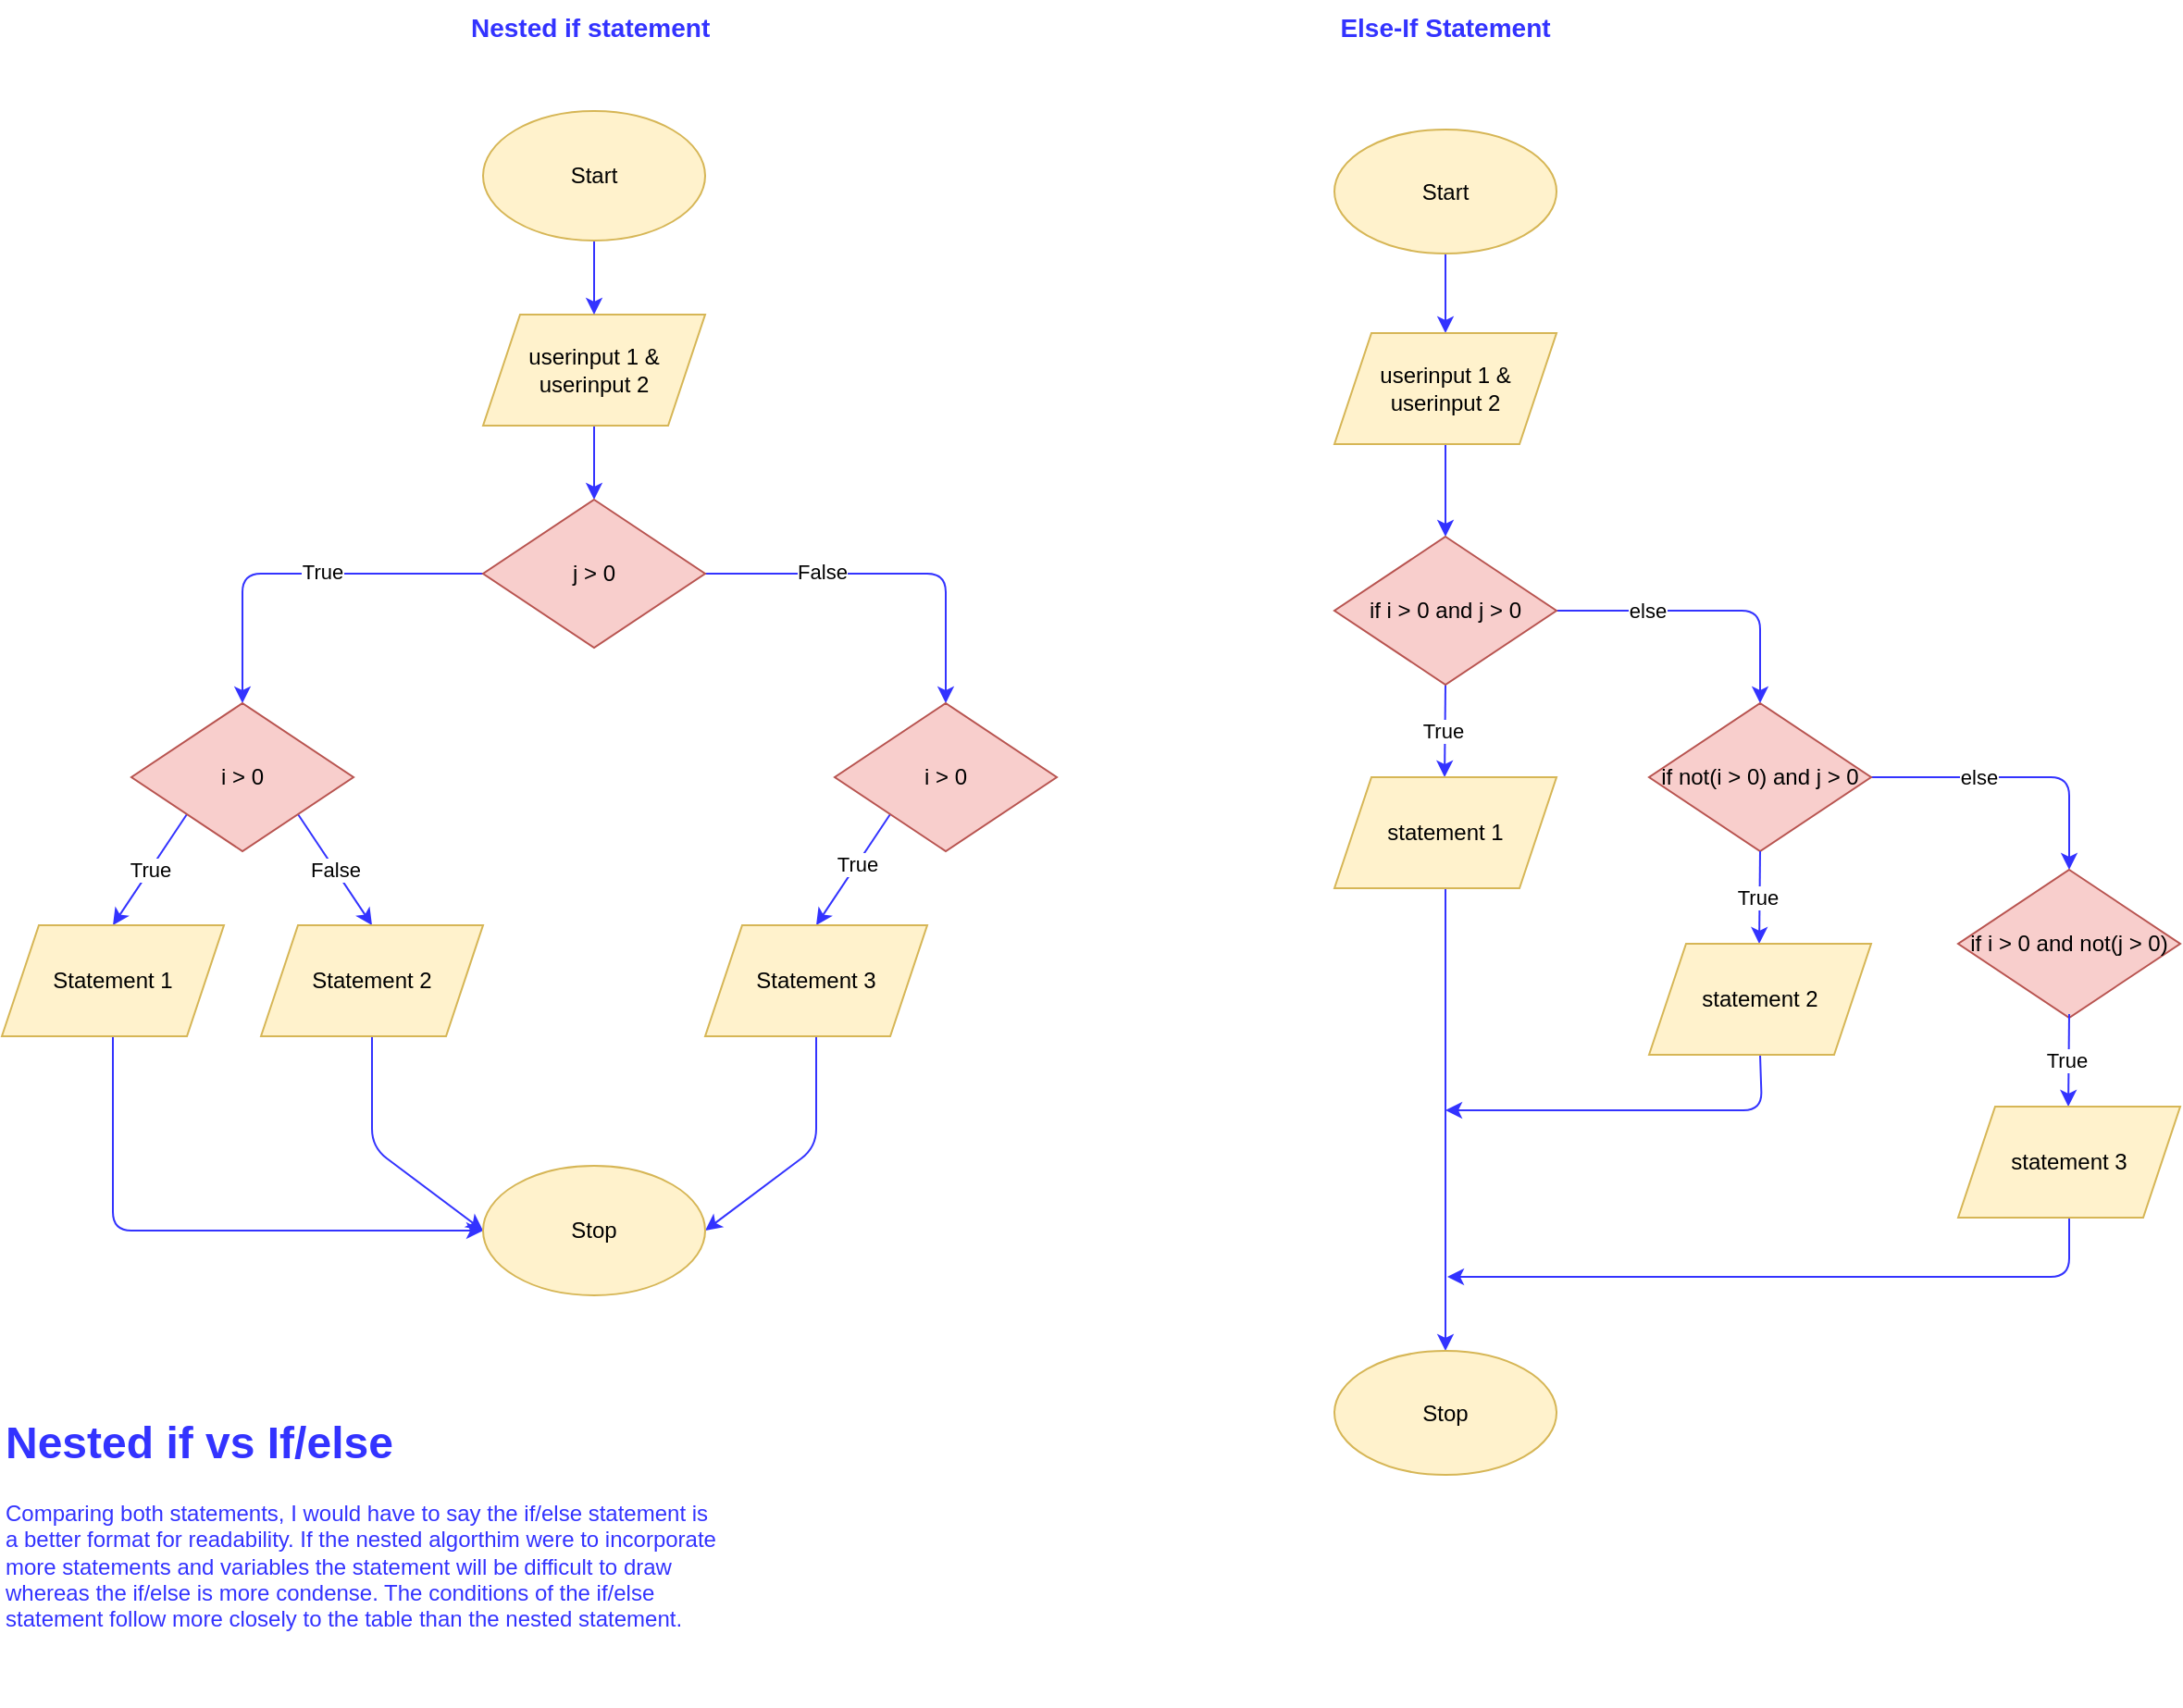 <mxfile>
    <diagram id="oATZ7WZsKz4CMThlangU" name="Page-1">
        <mxGraphModel dx="1682" dy="563" grid="1" gridSize="10" guides="1" tooltips="1" connect="1" arrows="1" fold="1" page="1" pageScale="1" pageWidth="850" pageHeight="1100" math="0" shadow="0">
            <root>
                <mxCell id="0"/>
                <mxCell id="1" parent="0"/>
                <mxCell id="2" style="edgeStyle=none;html=1;exitX=0.5;exitY=1;exitDx=0;exitDy=0;entryX=0.5;entryY=0;entryDx=0;entryDy=0;strokeColor=#3333FF;fillColor=#3333FF;" parent="1" source="3" target="23" edge="1">
                    <mxGeometry relative="1" as="geometry"/>
                </mxCell>
                <mxCell id="3" value="userinput 1 &amp;amp; userinput 2" style="shape=parallelogram;perimeter=parallelogramPerimeter;whiteSpace=wrap;html=1;fixedSize=1;fillColor=#fff2cc;strokeColor=#d6b656;" parent="1" vertex="1">
                    <mxGeometry x="-541" y="212" width="120" height="60" as="geometry"/>
                </mxCell>
                <mxCell id="4" style="edgeStyle=none;html=1;exitX=0;exitY=0.5;exitDx=0;exitDy=0;entryX=0.5;entryY=0;entryDx=0;entryDy=0;strokeColor=#3333FF;" parent="1" target="12" edge="1">
                    <mxGeometry relative="1" as="geometry">
                        <mxPoint x="-541" y="352" as="sourcePoint"/>
                        <Array as="points">
                            <mxPoint x="-671" y="352"/>
                        </Array>
                    </mxGeometry>
                </mxCell>
                <mxCell id="5" value="True" style="edgeLabel;html=1;align=center;verticalAlign=middle;resizable=0;points=[];" parent="4" vertex="1" connectable="0">
                    <mxGeometry x="-0.13" y="-1" relative="1" as="geometry">
                        <mxPoint as="offset"/>
                    </mxGeometry>
                </mxCell>
                <mxCell id="6" style="edgeStyle=none;html=1;exitX=1;exitY=0.5;exitDx=0;exitDy=0;entryX=0.5;entryY=0;entryDx=0;entryDy=0;fillColor=#3333FF;strokeColor=#3333FF;" parent="1" target="15" edge="1">
                    <mxGeometry relative="1" as="geometry">
                        <mxPoint x="-421" y="352" as="sourcePoint"/>
                        <Array as="points">
                            <mxPoint x="-291" y="352"/>
                        </Array>
                    </mxGeometry>
                </mxCell>
                <mxCell id="7" value="False" style="edgeLabel;html=1;align=center;verticalAlign=middle;resizable=0;points=[];" parent="6" vertex="1" connectable="0">
                    <mxGeometry x="-0.376" y="1" relative="1" as="geometry">
                        <mxPoint as="offset"/>
                    </mxGeometry>
                </mxCell>
                <mxCell id="8" style="edgeStyle=none;html=1;exitX=0.5;exitY=1;exitDx=0;exitDy=0;entryX=0.5;entryY=0;entryDx=0;entryDy=0;strokeColor=#3333FF;" parent="1" source="9" target="3" edge="1">
                    <mxGeometry relative="1" as="geometry"/>
                </mxCell>
                <mxCell id="9" value="Start" style="ellipse;whiteSpace=wrap;html=1;fillColor=#fff2cc;strokeColor=#d6b656;" parent="1" vertex="1">
                    <mxGeometry x="-541" y="102" width="120" height="70" as="geometry"/>
                </mxCell>
                <mxCell id="10" value="True" style="edgeStyle=none;html=1;exitX=0;exitY=1;exitDx=0;exitDy=0;entryX=0.5;entryY=0;entryDx=0;entryDy=0;strokeColor=#3333FF;" parent="1" source="12" target="17" edge="1">
                    <mxGeometry relative="1" as="geometry"/>
                </mxCell>
                <mxCell id="11" value="False" style="edgeStyle=none;html=1;exitX=1;exitY=1;exitDx=0;exitDy=0;entryX=0.5;entryY=0;entryDx=0;entryDy=0;strokeColor=#3333FF;" parent="1" source="12" target="19" edge="1">
                    <mxGeometry relative="1" as="geometry"/>
                </mxCell>
                <mxCell id="12" value="i &amp;gt; 0" style="rhombus;whiteSpace=wrap;html=1;fillColor=#f8cecc;strokeColor=#b85450;" parent="1" vertex="1">
                    <mxGeometry x="-731" y="422" width="120" height="80" as="geometry"/>
                </mxCell>
                <mxCell id="13" style="edgeStyle=none;html=1;exitX=0;exitY=1;exitDx=0;exitDy=0;entryX=0.5;entryY=0;entryDx=0;entryDy=0;strokeColor=#3333FF;" parent="1" source="15" target="21" edge="1">
                    <mxGeometry relative="1" as="geometry"/>
                </mxCell>
                <mxCell id="14" value="True" style="edgeLabel;html=1;align=center;verticalAlign=middle;resizable=0;points=[];" parent="13" vertex="1" connectable="0">
                    <mxGeometry x="-0.112" relative="1" as="geometry">
                        <mxPoint as="offset"/>
                    </mxGeometry>
                </mxCell>
                <mxCell id="15" value="i &amp;gt; 0" style="rhombus;whiteSpace=wrap;html=1;fillColor=#f8cecc;strokeColor=#b85450;" parent="1" vertex="1">
                    <mxGeometry x="-351" y="422" width="120" height="80" as="geometry"/>
                </mxCell>
                <mxCell id="16" style="edgeStyle=none;html=1;exitX=0.5;exitY=1;exitDx=0;exitDy=0;entryX=0;entryY=0.5;entryDx=0;entryDy=0;strokeColor=#3333FF;" parent="1" source="17" target="24" edge="1">
                    <mxGeometry relative="1" as="geometry">
                        <Array as="points">
                            <mxPoint x="-741" y="707"/>
                        </Array>
                    </mxGeometry>
                </mxCell>
                <mxCell id="17" value="Statement 1" style="shape=parallelogram;perimeter=parallelogramPerimeter;whiteSpace=wrap;html=1;fixedSize=1;fillColor=#fff2cc;strokeColor=#d6b656;" parent="1" vertex="1">
                    <mxGeometry x="-801" y="542" width="120" height="60" as="geometry"/>
                </mxCell>
                <mxCell id="18" style="edgeStyle=none;html=1;exitX=0.5;exitY=1;exitDx=0;exitDy=0;entryX=0;entryY=0.5;entryDx=0;entryDy=0;strokeColor=#3333FF;" parent="1" source="19" target="24" edge="1">
                    <mxGeometry relative="1" as="geometry">
                        <mxPoint x="-601" y="712" as="targetPoint"/>
                        <Array as="points">
                            <mxPoint x="-601" y="662"/>
                        </Array>
                    </mxGeometry>
                </mxCell>
                <mxCell id="19" value="Statement 2" style="shape=parallelogram;perimeter=parallelogramPerimeter;whiteSpace=wrap;html=1;fixedSize=1;fillColor=#fff2cc;strokeColor=#d6b656;" parent="1" vertex="1">
                    <mxGeometry x="-661" y="542" width="120" height="60" as="geometry"/>
                </mxCell>
                <mxCell id="20" style="edgeStyle=none;html=1;exitX=0.5;exitY=1;exitDx=0;exitDy=0;entryX=1;entryY=0.5;entryDx=0;entryDy=0;strokeColor=#3333FF;" parent="1" source="21" target="24" edge="1">
                    <mxGeometry relative="1" as="geometry">
                        <Array as="points">
                            <mxPoint x="-361" y="662"/>
                        </Array>
                    </mxGeometry>
                </mxCell>
                <mxCell id="21" value="Statement 3" style="shape=parallelogram;perimeter=parallelogramPerimeter;whiteSpace=wrap;html=1;fixedSize=1;fillColor=#fff2cc;strokeColor=#d6b656;" parent="1" vertex="1">
                    <mxGeometry x="-421" y="542" width="120" height="60" as="geometry"/>
                </mxCell>
                <mxCell id="22" value="Nested if statement&amp;nbsp;" style="text;html=1;align=center;verticalAlign=middle;whiteSpace=wrap;rounded=0;fontStyle=1;fontSize=14;fontColor=#3333FF;" parent="1" vertex="1">
                    <mxGeometry x="-551" y="42" width="140" height="30" as="geometry"/>
                </mxCell>
                <mxCell id="23" value="j &amp;gt; 0" style="rhombus;whiteSpace=wrap;html=1;fillColor=#f8cecc;strokeColor=#b85450;" parent="1" vertex="1">
                    <mxGeometry x="-541" y="312" width="120" height="80" as="geometry"/>
                </mxCell>
                <mxCell id="24" value="Stop" style="ellipse;whiteSpace=wrap;html=1;fillColor=#fff2cc;strokeColor=#d6b656;" parent="1" vertex="1">
                    <mxGeometry x="-541" y="672" width="120" height="70" as="geometry"/>
                </mxCell>
                <mxCell id="48" value="" style="edgeStyle=none;html=1;strokeColor=#3333FF;" parent="1" source="49" target="51" edge="1">
                    <mxGeometry relative="1" as="geometry"/>
                </mxCell>
                <mxCell id="49" value="Start" style="ellipse;whiteSpace=wrap;html=1;fillColor=#fff2cc;strokeColor=#d6b656;" parent="1" vertex="1">
                    <mxGeometry x="-81" y="112" width="120" height="67" as="geometry"/>
                </mxCell>
                <mxCell id="50" value="" style="edgeStyle=none;html=1;strokeColor=#3333FF;" parent="1" source="51" target="54" edge="1">
                    <mxGeometry relative="1" as="geometry"/>
                </mxCell>
                <mxCell id="51" value="userinput 1 &amp;amp; userinput 2" style="shape=parallelogram;perimeter=parallelogramPerimeter;whiteSpace=wrap;html=1;fixedSize=1;fillColor=#fff2cc;strokeColor=#d6b656;" parent="1" vertex="1">
                    <mxGeometry x="-81" y="222" width="120" height="60" as="geometry"/>
                </mxCell>
                <mxCell id="52" value="else" style="edgeStyle=none;html=1;exitX=1;exitY=0.5;exitDx=0;exitDy=0;strokeColor=#3333FF;" parent="1" source="54" edge="1">
                    <mxGeometry x="-0.375" relative="1" as="geometry">
                        <mxPoint x="149" y="422" as="targetPoint"/>
                        <Array as="points">
                            <mxPoint x="149" y="372"/>
                        </Array>
                        <mxPoint x="-1" as="offset"/>
                    </mxGeometry>
                </mxCell>
                <mxCell id="53" value="True&amp;nbsp;" style="edgeStyle=none;html=1;exitX=0.5;exitY=1;exitDx=0;exitDy=0;strokeColor=#3333FF;" parent="1" source="54" edge="1">
                    <mxGeometry relative="1" as="geometry">
                        <mxPoint x="-21.471" y="462" as="targetPoint"/>
                    </mxGeometry>
                </mxCell>
                <mxCell id="54" value="if i &amp;gt; 0 and j &amp;gt; 0" style="rhombus;whiteSpace=wrap;html=1;fillColor=#f8cecc;strokeColor=#b85450;" parent="1" vertex="1">
                    <mxGeometry x="-81" y="332" width="120" height="80" as="geometry"/>
                </mxCell>
                <mxCell id="55" style="edgeStyle=none;html=1;exitX=0.5;exitY=1;exitDx=0;exitDy=0;entryX=0.5;entryY=0;entryDx=0;entryDy=0;strokeColor=#3333FF;" parent="1" source="56" target="67" edge="1">
                    <mxGeometry relative="1" as="geometry"/>
                </mxCell>
                <mxCell id="56" value="statement 1" style="shape=parallelogram;perimeter=parallelogramPerimeter;whiteSpace=wrap;html=1;fixedSize=1;fillColor=#fff2cc;strokeColor=#d6b656;" parent="1" vertex="1">
                    <mxGeometry x="-81" y="462" width="120" height="60" as="geometry"/>
                </mxCell>
                <mxCell id="57" style="edgeStyle=none;html=1;exitX=1;exitY=0.5;exitDx=0;exitDy=0;entryX=0.5;entryY=0;entryDx=0;entryDy=0;strokeColor=#3333FF;" parent="1" source="59" target="63" edge="1">
                    <mxGeometry relative="1" as="geometry">
                        <mxPoint x="309" y="512" as="targetPoint"/>
                        <Array as="points">
                            <mxPoint x="316" y="462"/>
                        </Array>
                    </mxGeometry>
                </mxCell>
                <mxCell id="58" value="else" style="edgeLabel;html=1;align=center;verticalAlign=middle;resizable=0;points=[];" parent="57" vertex="1" connectable="0">
                    <mxGeometry x="-0.268" relative="1" as="geometry">
                        <mxPoint as="offset"/>
                    </mxGeometry>
                </mxCell>
                <mxCell id="59" value="if not(i &amp;gt; 0) and j &amp;gt; 0" style="rhombus;whiteSpace=wrap;html=1;fillColor=#f8cecc;strokeColor=#b85450;" parent="1" vertex="1">
                    <mxGeometry x="89" y="422" width="120" height="80" as="geometry"/>
                </mxCell>
                <mxCell id="60" value="True&amp;nbsp;" style="edgeStyle=none;html=1;exitX=0.5;exitY=1;exitDx=0;exitDy=0;strokeColor=#3333FF;" parent="1" edge="1">
                    <mxGeometry relative="1" as="geometry">
                        <mxPoint x="148.529" y="552" as="targetPoint"/>
                        <mxPoint x="149" y="502" as="sourcePoint"/>
                    </mxGeometry>
                </mxCell>
                <mxCell id="61" style="edgeStyle=none;html=1;exitX=0.5;exitY=1;exitDx=0;exitDy=0;strokeColor=#3333FF;" parent="1" source="62" edge="1">
                    <mxGeometry relative="1" as="geometry">
                        <mxPoint x="-21" y="642" as="targetPoint"/>
                        <Array as="points">
                            <mxPoint x="150" y="642"/>
                        </Array>
                    </mxGeometry>
                </mxCell>
                <mxCell id="62" value="statement 2" style="shape=parallelogram;perimeter=parallelogramPerimeter;whiteSpace=wrap;html=1;fixedSize=1;fillColor=#fff2cc;strokeColor=#d6b656;" parent="1" vertex="1">
                    <mxGeometry x="89" y="552" width="120" height="60" as="geometry"/>
                </mxCell>
                <mxCell id="63" value="if i &amp;gt; 0 and not(j &amp;gt; 0)" style="rhombus;whiteSpace=wrap;html=1;fillColor=#f8cecc;strokeColor=#b85450;" parent="1" vertex="1">
                    <mxGeometry x="256" y="512" width="120" height="80" as="geometry"/>
                </mxCell>
                <mxCell id="64" value="True&amp;nbsp;" style="edgeStyle=none;html=1;exitX=0.5;exitY=1;exitDx=0;exitDy=0;strokeColor=#3333FF;" parent="1" edge="1">
                    <mxGeometry relative="1" as="geometry">
                        <mxPoint x="315.529" y="640" as="targetPoint"/>
                        <mxPoint x="316" y="590" as="sourcePoint"/>
                    </mxGeometry>
                </mxCell>
                <mxCell id="65" style="edgeStyle=none;html=1;exitX=0.5;exitY=1;exitDx=0;exitDy=0;strokeColor=#3333FF;" parent="1" source="66" edge="1">
                    <mxGeometry relative="1" as="geometry">
                        <mxPoint x="-20" y="732" as="targetPoint"/>
                        <Array as="points">
                            <mxPoint x="316" y="732"/>
                        </Array>
                    </mxGeometry>
                </mxCell>
                <mxCell id="66" value="statement 3" style="shape=parallelogram;perimeter=parallelogramPerimeter;whiteSpace=wrap;html=1;fixedSize=1;fillColor=#fff2cc;strokeColor=#d6b656;" parent="1" vertex="1">
                    <mxGeometry x="256" y="640" width="120" height="60" as="geometry"/>
                </mxCell>
                <mxCell id="67" value="Stop" style="ellipse;whiteSpace=wrap;html=1;fillColor=#fff2cc;strokeColor=#d6b656;" parent="1" vertex="1">
                    <mxGeometry x="-81" y="772" width="120" height="67" as="geometry"/>
                </mxCell>
                <mxCell id="68" value="Else-If Statement" style="text;html=1;align=center;verticalAlign=middle;whiteSpace=wrap;rounded=0;fontStyle=1;fontSize=14;fontColor=#3333FF;" parent="1" vertex="1">
                    <mxGeometry x="-81" y="42" width="120" height="30" as="geometry"/>
                </mxCell>
                <mxCell id="69" value="&lt;h1 style=&quot;margin-top: 0px;&quot;&gt;&lt;font style=&quot;color: rgb(51, 51, 255);&quot;&gt;Nested if vs If/else&lt;/font&gt;&lt;/h1&gt;&lt;p&gt;&lt;font style=&quot;color: rgb(51, 51, 255);&quot;&gt;Comparing both statements, I would have to say the if/else statement is a better format for readability. If the nested algorthim were to incorporate more statements and variables the statement will be difficult to draw whereas the if/else is more condense. The conditions of the if/else statement follow more closely to the table than the nested statement.&amp;nbsp;&lt;/font&gt;&lt;/p&gt;" style="text;html=1;whiteSpace=wrap;overflow=hidden;rounded=0;fontColor=#3333FF;" parent="1" vertex="1">
                    <mxGeometry x="-801" y="801" width="390" height="160" as="geometry"/>
                </mxCell>
            </root>
        </mxGraphModel>
    </diagram>
</mxfile>